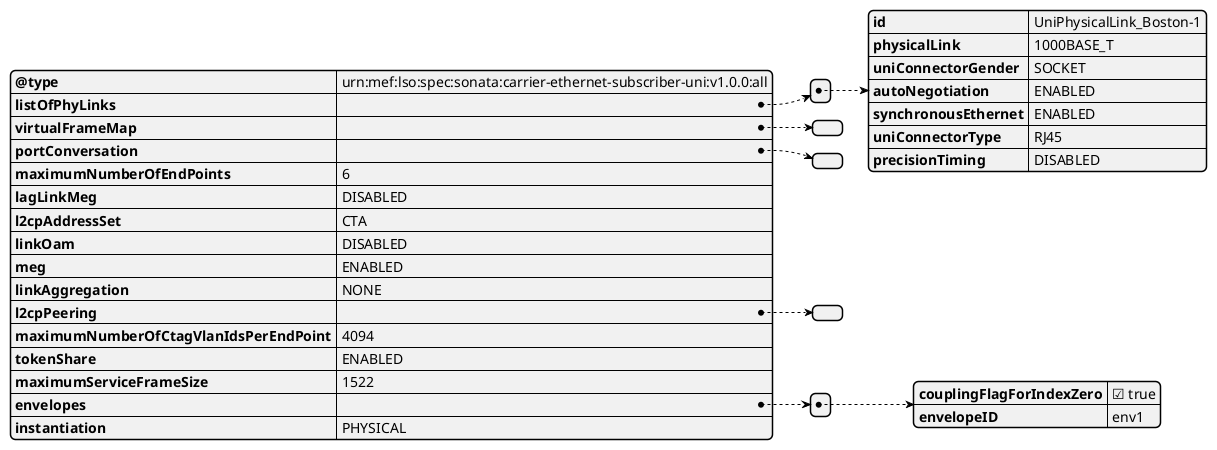 @startjson
{
  "@type": "urn:mef:lso:spec:sonata:carrier-ethernet-subscriber-uni:v1.0.0:all",
  "listOfPhyLinks": [
    {
      "id": "UniPhysicalLink_Boston-1",
      "physicalLink": "1000BASE_T",
      "uniConnectorGender": "SOCKET",
      "autoNegotiation": "ENABLED",
      "synchronousEthernet": "ENABLED",
      "uniConnectorType": "RJ45",
      "precisionTiming": "DISABLED"
    }
  ],
  "virtualFrameMap": [],
  "portConversation": [],
  "maximumNumberOfEndPoints": 6,
  "lagLinkMeg": "DISABLED",
  "l2cpAddressSet": "CTA",
  "linkOam": "DISABLED",
  "meg": "ENABLED",
  "linkAggregation": "NONE",
  "l2cpPeering": {},
  "maximumNumberOfCtagVlanIdsPerEndPoint": 4094,
  "tokenShare": "ENABLED",
  "maximumServiceFrameSize": 1522,
  "envelopes": [
    {
      "couplingFlagForIndexZero": true,
      "envelopeID": "env1"
    }
  ],
  "instantiation": "PHYSICAL"
}
@endjson